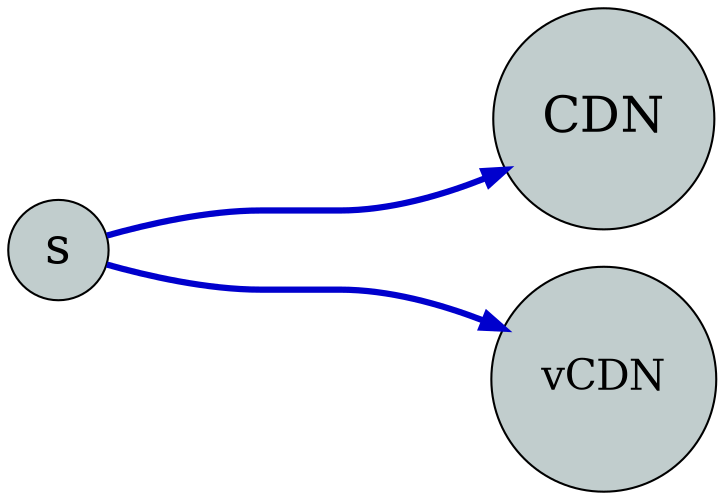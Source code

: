 digraph{rankdir=LR
 edge[color=blue3,weight=0];
 
 
 s

 
 s->CDN [  fontcolor=blue3 ,fontsize=20,penwidth=3,minlen=5];
 
 s->vCDN [  fontcolor=blue3 ,fontsize=20,penwidth=3,minlen=5];
 
 
  
s[shape=circle,fillcolor=azure3,style=filled,fontsize=24];


CDN[shape=circle,fillcolor=azure3,style=filled,fontsize=24];
vCDN[shape=circle,fillcolor=azure3,style=filled,fontsize=20];

 }
